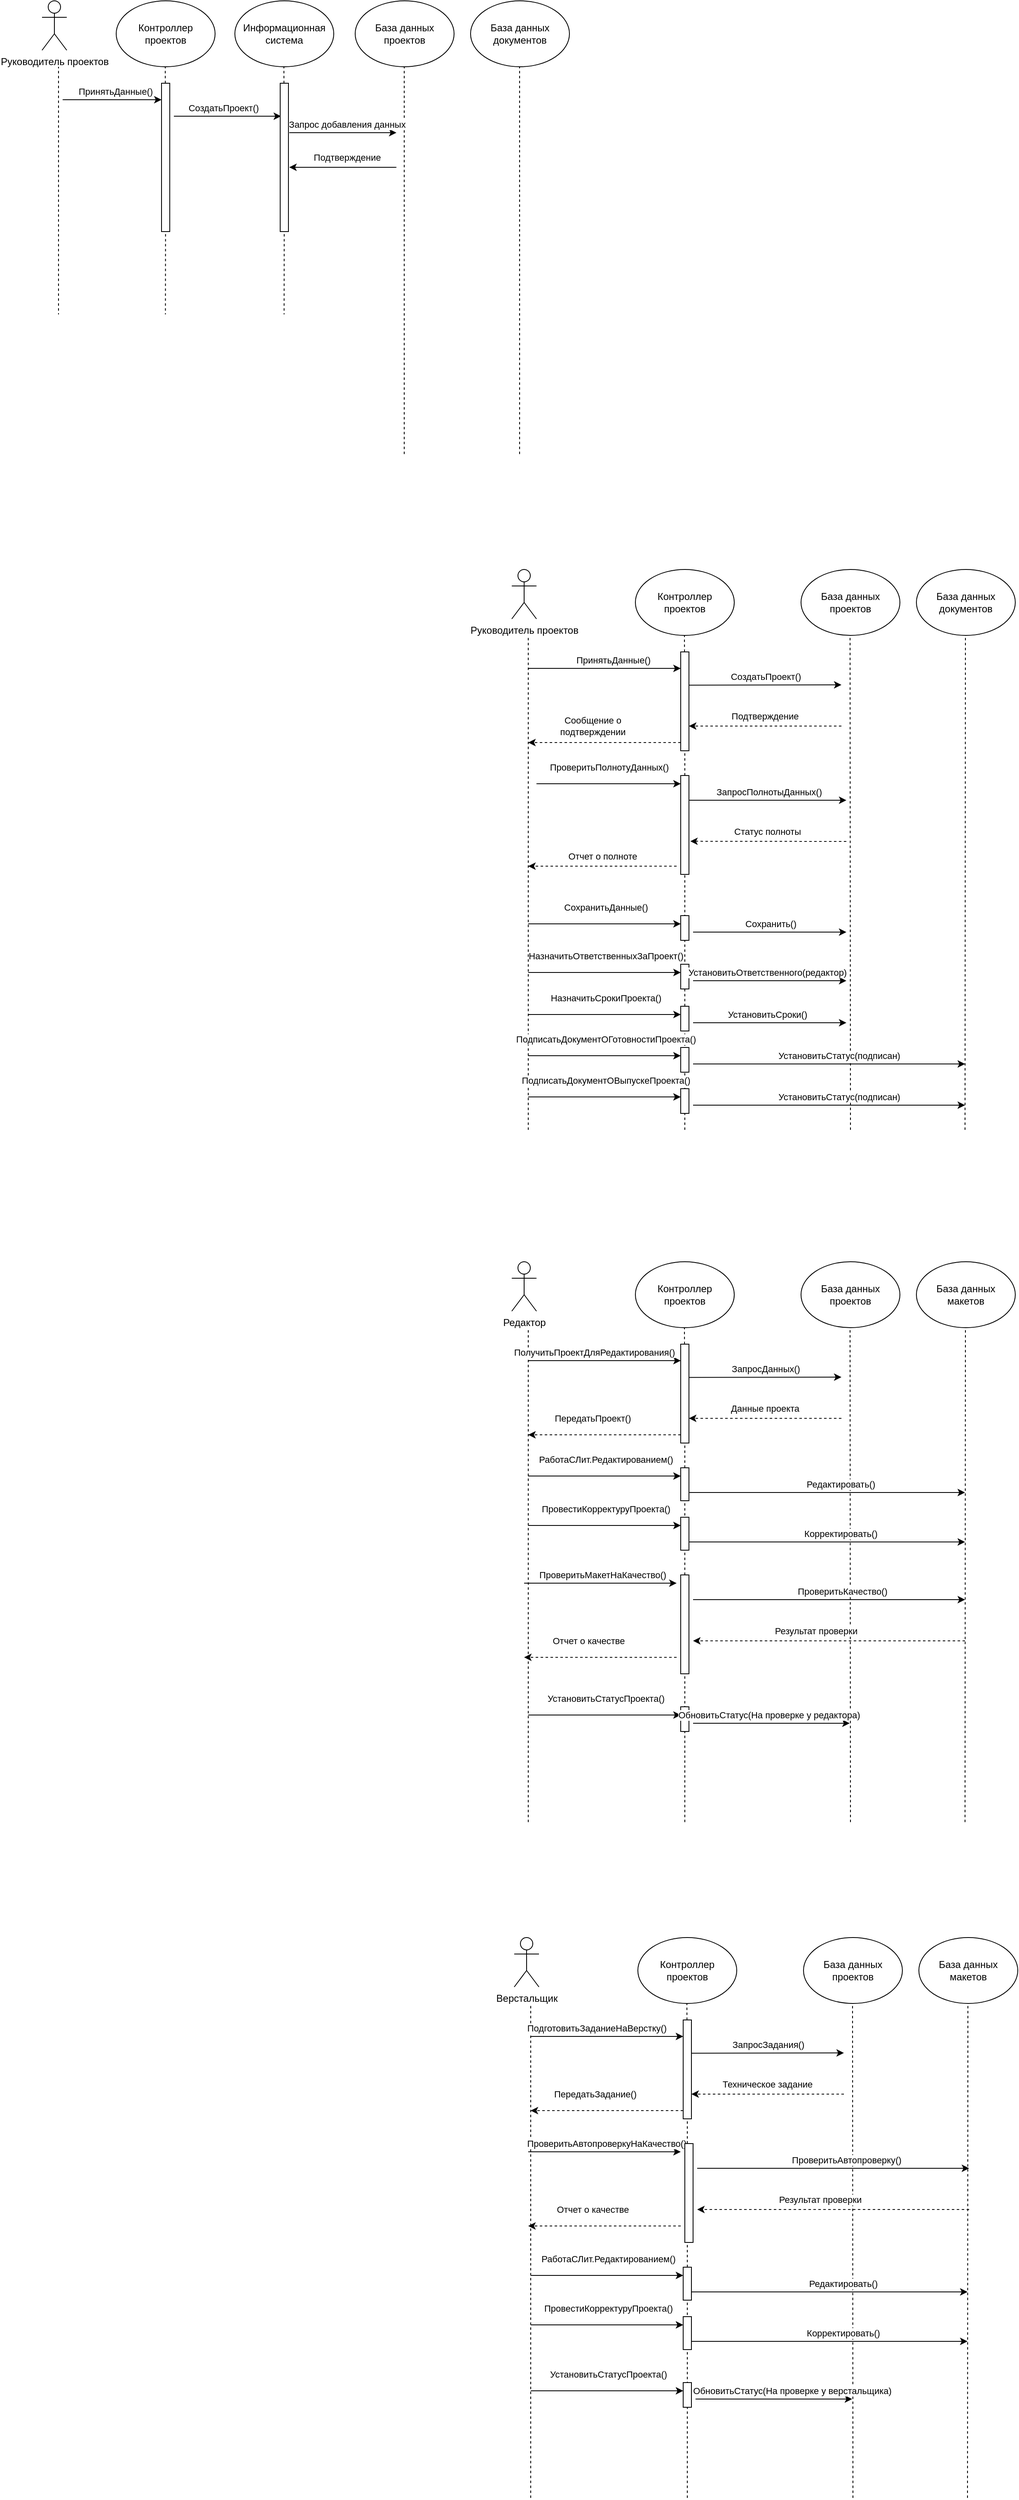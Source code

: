 <mxfile version="28.2.8">
  <diagram name="Страница — 1" id="DvYxwW8TPpTk6Uq2UJ4M">
    <mxGraphModel dx="1226" dy="788" grid="1" gridSize="10" guides="1" tooltips="1" connect="1" arrows="1" fold="1" page="1" pageScale="1" pageWidth="827" pageHeight="1169" math="0" shadow="0">
      <root>
        <mxCell id="0" />
        <mxCell id="1" parent="0" />
        <mxCell id="XVg9VGHAfo2VBgrPnLEn-2" value="Руководитель проектов" style="shape=umlActor;verticalLabelPosition=bottom;verticalAlign=top;html=1;outlineConnect=0;" vertex="1" parent="1">
          <mxGeometry x="60" width="30" height="60" as="geometry" />
        </mxCell>
        <mxCell id="XVg9VGHAfo2VBgrPnLEn-3" value="Контроллер проектов" style="ellipse;whiteSpace=wrap;html=1;" vertex="1" parent="1">
          <mxGeometry x="150" width="120" height="80" as="geometry" />
        </mxCell>
        <mxCell id="XVg9VGHAfo2VBgrPnLEn-5" value="Информационная система" style="ellipse;whiteSpace=wrap;html=1;" vertex="1" parent="1">
          <mxGeometry x="294" width="120" height="80" as="geometry" />
        </mxCell>
        <mxCell id="XVg9VGHAfo2VBgrPnLEn-6" value="База данных проектов" style="ellipse;whiteSpace=wrap;html=1;" vertex="1" parent="1">
          <mxGeometry x="440" width="120" height="80" as="geometry" />
        </mxCell>
        <mxCell id="XVg9VGHAfo2VBgrPnLEn-8" value="" style="endArrow=none;dashed=1;html=1;rounded=0;" edge="1" parent="1">
          <mxGeometry width="50" height="50" relative="1" as="geometry">
            <mxPoint x="80" y="550" as="sourcePoint" />
            <mxPoint x="80" y="80" as="targetPoint" />
          </mxGeometry>
        </mxCell>
        <mxCell id="XVg9VGHAfo2VBgrPnLEn-9" value="" style="endArrow=none;dashed=1;html=1;rounded=0;" edge="1" parent="1" source="XVg9VGHAfo2VBgrPnLEn-21">
          <mxGeometry width="50" height="50" relative="1" as="geometry">
            <mxPoint x="209.5" y="550" as="sourcePoint" />
            <mxPoint x="209.5" y="80" as="targetPoint" />
          </mxGeometry>
        </mxCell>
        <mxCell id="XVg9VGHAfo2VBgrPnLEn-10" value="" style="endArrow=none;dashed=1;html=1;rounded=0;" edge="1" parent="1" source="XVg9VGHAfo2VBgrPnLEn-23">
          <mxGeometry width="50" height="50" relative="1" as="geometry">
            <mxPoint x="353.5" y="550" as="sourcePoint" />
            <mxPoint x="353.5" y="80" as="targetPoint" />
          </mxGeometry>
        </mxCell>
        <mxCell id="XVg9VGHAfo2VBgrPnLEn-11" value="" style="endArrow=none;dashed=1;html=1;rounded=0;" edge="1" parent="1">
          <mxGeometry width="50" height="50" relative="1" as="geometry">
            <mxPoint x="499.5" y="550" as="sourcePoint" />
            <mxPoint x="499.5" y="80" as="targetPoint" />
          </mxGeometry>
        </mxCell>
        <mxCell id="XVg9VGHAfo2VBgrPnLEn-12" value="" style="endArrow=classic;html=1;rounded=0;" edge="1" parent="1">
          <mxGeometry width="50" height="50" relative="1" as="geometry">
            <mxPoint x="85" y="120" as="sourcePoint" />
            <mxPoint x="205" y="120" as="targetPoint" />
          </mxGeometry>
        </mxCell>
        <mxCell id="XVg9VGHAfo2VBgrPnLEn-13" value="ПринятьДанные()" style="edgeLabel;html=1;align=center;verticalAlign=middle;resizable=0;points=[];" vertex="1" connectable="0" parent="XVg9VGHAfo2VBgrPnLEn-12">
          <mxGeometry x="0.212" relative="1" as="geometry">
            <mxPoint x="-9" y="-10" as="offset" />
          </mxGeometry>
        </mxCell>
        <mxCell id="XVg9VGHAfo2VBgrPnLEn-15" value="" style="endArrow=classic;html=1;rounded=0;" edge="1" parent="1">
          <mxGeometry width="50" height="50" relative="1" as="geometry">
            <mxPoint x="220" y="140" as="sourcePoint" />
            <mxPoint x="350" y="140" as="targetPoint" />
          </mxGeometry>
        </mxCell>
        <mxCell id="XVg9VGHAfo2VBgrPnLEn-16" value="СоздатьПроект()" style="edgeLabel;html=1;align=center;verticalAlign=middle;resizable=0;points=[];" vertex="1" connectable="0" parent="XVg9VGHAfo2VBgrPnLEn-15">
          <mxGeometry x="0.212" relative="1" as="geometry">
            <mxPoint x="-19" y="-10" as="offset" />
          </mxGeometry>
        </mxCell>
        <mxCell id="XVg9VGHAfo2VBgrPnLEn-17" value="" style="endArrow=classic;html=1;rounded=0;" edge="1" parent="1">
          <mxGeometry width="50" height="50" relative="1" as="geometry">
            <mxPoint x="360" y="160" as="sourcePoint" />
            <mxPoint x="490" y="160" as="targetPoint" />
          </mxGeometry>
        </mxCell>
        <mxCell id="XVg9VGHAfo2VBgrPnLEn-18" value="Запрос добавления данных" style="edgeLabel;html=1;align=center;verticalAlign=middle;resizable=0;points=[];" vertex="1" connectable="0" parent="XVg9VGHAfo2VBgrPnLEn-17">
          <mxGeometry x="0.212" relative="1" as="geometry">
            <mxPoint x="-9" y="-10" as="offset" />
          </mxGeometry>
        </mxCell>
        <mxCell id="XVg9VGHAfo2VBgrPnLEn-19" value="" style="endArrow=classic;html=1;rounded=0;" edge="1" parent="1">
          <mxGeometry width="50" height="50" relative="1" as="geometry">
            <mxPoint x="490" y="202" as="sourcePoint" />
            <mxPoint x="360" y="202" as="targetPoint" />
          </mxGeometry>
        </mxCell>
        <mxCell id="XVg9VGHAfo2VBgrPnLEn-20" value="Подтверждение" style="edgeLabel;html=1;align=center;verticalAlign=middle;resizable=0;points=[];" vertex="1" connectable="0" parent="XVg9VGHAfo2VBgrPnLEn-19">
          <mxGeometry x="0.212" relative="1" as="geometry">
            <mxPoint x="19" y="-12" as="offset" />
          </mxGeometry>
        </mxCell>
        <mxCell id="XVg9VGHAfo2VBgrPnLEn-22" value="" style="endArrow=none;dashed=1;html=1;rounded=0;" edge="1" parent="1" target="XVg9VGHAfo2VBgrPnLEn-21">
          <mxGeometry width="50" height="50" relative="1" as="geometry">
            <mxPoint x="209.5" y="550" as="sourcePoint" />
            <mxPoint x="209.5" y="80" as="targetPoint" />
          </mxGeometry>
        </mxCell>
        <mxCell id="XVg9VGHAfo2VBgrPnLEn-21" value="" style="rounded=0;whiteSpace=wrap;html=1;" vertex="1" parent="1">
          <mxGeometry x="205" y="100" width="10" height="180" as="geometry" />
        </mxCell>
        <mxCell id="XVg9VGHAfo2VBgrPnLEn-24" value="" style="endArrow=none;dashed=1;html=1;rounded=0;" edge="1" parent="1" target="XVg9VGHAfo2VBgrPnLEn-23">
          <mxGeometry width="50" height="50" relative="1" as="geometry">
            <mxPoint x="353.5" y="550" as="sourcePoint" />
            <mxPoint x="353.5" y="80" as="targetPoint" />
          </mxGeometry>
        </mxCell>
        <mxCell id="XVg9VGHAfo2VBgrPnLEn-23" value="" style="rounded=0;whiteSpace=wrap;html=1;" vertex="1" parent="1">
          <mxGeometry x="349" y="100" width="10" height="180" as="geometry" />
        </mxCell>
        <mxCell id="XVg9VGHAfo2VBgrPnLEn-26" value="База данных документов" style="ellipse;whiteSpace=wrap;html=1;" vertex="1" parent="1">
          <mxGeometry x="580" width="120" height="80" as="geometry" />
        </mxCell>
        <mxCell id="XVg9VGHAfo2VBgrPnLEn-27" value="" style="endArrow=none;dashed=1;html=1;rounded=0;" edge="1" parent="1">
          <mxGeometry width="50" height="50" relative="1" as="geometry">
            <mxPoint x="639.5" y="550" as="sourcePoint" />
            <mxPoint x="639.5" y="80" as="targetPoint" />
          </mxGeometry>
        </mxCell>
        <mxCell id="XVg9VGHAfo2VBgrPnLEn-28" value="Руководитель проектов" style="shape=umlActor;verticalLabelPosition=bottom;verticalAlign=top;html=1;outlineConnect=0;" vertex="1" parent="1">
          <mxGeometry x="630" y="690" width="30" height="60" as="geometry" />
        </mxCell>
        <mxCell id="XVg9VGHAfo2VBgrPnLEn-29" value="Контроллер проектов" style="ellipse;whiteSpace=wrap;html=1;" vertex="1" parent="1">
          <mxGeometry x="780" y="690" width="120" height="80" as="geometry" />
        </mxCell>
        <mxCell id="XVg9VGHAfo2VBgrPnLEn-31" value="База данных проектов" style="ellipse;whiteSpace=wrap;html=1;" vertex="1" parent="1">
          <mxGeometry x="981" y="690" width="120" height="80" as="geometry" />
        </mxCell>
        <mxCell id="XVg9VGHAfo2VBgrPnLEn-32" value="" style="endArrow=none;dashed=1;html=1;rounded=0;" edge="1" parent="1">
          <mxGeometry width="50" height="50" relative="1" as="geometry">
            <mxPoint x="650" y="1370" as="sourcePoint" />
            <mxPoint x="650" y="770" as="targetPoint" />
          </mxGeometry>
        </mxCell>
        <mxCell id="XVg9VGHAfo2VBgrPnLEn-33" value="" style="endArrow=none;dashed=1;html=1;rounded=0;" edge="1" parent="1" source="XVg9VGHAfo2VBgrPnLEn-45">
          <mxGeometry width="50" height="50" relative="1" as="geometry">
            <mxPoint x="839.5" y="1240" as="sourcePoint" />
            <mxPoint x="839.5" y="770" as="targetPoint" />
          </mxGeometry>
        </mxCell>
        <mxCell id="XVg9VGHAfo2VBgrPnLEn-35" value="" style="endArrow=none;dashed=1;html=1;rounded=0;" edge="1" parent="1">
          <mxGeometry width="50" height="50" relative="1" as="geometry">
            <mxPoint x="1041" y="1370" as="sourcePoint" />
            <mxPoint x="1040.5" y="770" as="targetPoint" />
          </mxGeometry>
        </mxCell>
        <mxCell id="XVg9VGHAfo2VBgrPnLEn-36" value="" style="endArrow=classic;html=1;rounded=0;" edge="1" parent="1">
          <mxGeometry width="50" height="50" relative="1" as="geometry">
            <mxPoint x="650" y="810" as="sourcePoint" />
            <mxPoint x="835" y="810" as="targetPoint" />
          </mxGeometry>
        </mxCell>
        <mxCell id="XVg9VGHAfo2VBgrPnLEn-37" value="ПринятьДанные()" style="edgeLabel;html=1;align=center;verticalAlign=middle;resizable=0;points=[];" vertex="1" connectable="0" parent="XVg9VGHAfo2VBgrPnLEn-36">
          <mxGeometry x="0.212" relative="1" as="geometry">
            <mxPoint x="-9" y="-10" as="offset" />
          </mxGeometry>
        </mxCell>
        <mxCell id="XVg9VGHAfo2VBgrPnLEn-38" value="" style="endArrow=classic;html=1;rounded=0;exitX=0.989;exitY=0.336;exitDx=0;exitDy=0;exitPerimeter=0;" edge="1" parent="1" source="XVg9VGHAfo2VBgrPnLEn-45">
          <mxGeometry width="50" height="50" relative="1" as="geometry">
            <mxPoint x="900" y="830" as="sourcePoint" />
            <mxPoint x="1030" y="830" as="targetPoint" />
          </mxGeometry>
        </mxCell>
        <mxCell id="XVg9VGHAfo2VBgrPnLEn-39" value="СоздатьПроект()" style="edgeLabel;html=1;align=center;verticalAlign=middle;resizable=0;points=[];" vertex="1" connectable="0" parent="XVg9VGHAfo2VBgrPnLEn-38">
          <mxGeometry x="0.212" relative="1" as="geometry">
            <mxPoint x="-19" y="-10" as="offset" />
          </mxGeometry>
        </mxCell>
        <mxCell id="XVg9VGHAfo2VBgrPnLEn-42" value="" style="endArrow=classic;html=1;rounded=0;dashed=1;entryX=1;entryY=0.75;entryDx=0;entryDy=0;" edge="1" parent="1" target="XVg9VGHAfo2VBgrPnLEn-45">
          <mxGeometry width="50" height="50" relative="1" as="geometry">
            <mxPoint x="1030" y="880" as="sourcePoint" />
            <mxPoint x="900" y="880" as="targetPoint" />
          </mxGeometry>
        </mxCell>
        <mxCell id="XVg9VGHAfo2VBgrPnLEn-43" value="Подтверждение" style="edgeLabel;html=1;align=center;verticalAlign=middle;resizable=0;points=[];" vertex="1" connectable="0" parent="XVg9VGHAfo2VBgrPnLEn-42">
          <mxGeometry x="0.212" relative="1" as="geometry">
            <mxPoint x="19" y="-12" as="offset" />
          </mxGeometry>
        </mxCell>
        <mxCell id="XVg9VGHAfo2VBgrPnLEn-44" value="" style="endArrow=none;dashed=1;html=1;rounded=0;" edge="1" parent="1" target="XVg9VGHAfo2VBgrPnLEn-45" source="XVg9VGHAfo2VBgrPnLEn-52">
          <mxGeometry width="50" height="50" relative="1" as="geometry">
            <mxPoint x="839.5" y="1240" as="sourcePoint" />
            <mxPoint x="839.5" y="770" as="targetPoint" />
          </mxGeometry>
        </mxCell>
        <mxCell id="XVg9VGHAfo2VBgrPnLEn-45" value="" style="rounded=0;whiteSpace=wrap;html=1;" vertex="1" parent="1">
          <mxGeometry x="835" y="790" width="10" height="120" as="geometry" />
        </mxCell>
        <mxCell id="XVg9VGHAfo2VBgrPnLEn-48" value="База данных документов" style="ellipse;whiteSpace=wrap;html=1;" vertex="1" parent="1">
          <mxGeometry x="1121" y="690" width="120" height="80" as="geometry" />
        </mxCell>
        <mxCell id="XVg9VGHAfo2VBgrPnLEn-49" value="" style="endArrow=none;dashed=1;html=1;rounded=0;" edge="1" parent="1">
          <mxGeometry width="50" height="50" relative="1" as="geometry">
            <mxPoint x="1180" y="1370" as="sourcePoint" />
            <mxPoint x="1180.5" y="770" as="targetPoint" />
          </mxGeometry>
        </mxCell>
        <mxCell id="XVg9VGHAfo2VBgrPnLEn-50" value="" style="endArrow=classic;html=1;rounded=0;" edge="1" parent="1">
          <mxGeometry width="50" height="50" relative="1" as="geometry">
            <mxPoint x="660" y="950" as="sourcePoint" />
            <mxPoint x="835" y="950" as="targetPoint" />
          </mxGeometry>
        </mxCell>
        <mxCell id="XVg9VGHAfo2VBgrPnLEn-51" value="ПроверитьПолнотуДанных()" style="edgeLabel;html=1;align=center;verticalAlign=middle;resizable=0;points=[];" vertex="1" connectable="0" parent="XVg9VGHAfo2VBgrPnLEn-50">
          <mxGeometry x="0.212" relative="1" as="geometry">
            <mxPoint x="-18" y="-20" as="offset" />
          </mxGeometry>
        </mxCell>
        <mxCell id="XVg9VGHAfo2VBgrPnLEn-53" value="" style="endArrow=none;dashed=1;html=1;rounded=0;" edge="1" parent="1" target="XVg9VGHAfo2VBgrPnLEn-52">
          <mxGeometry width="50" height="50" relative="1" as="geometry">
            <mxPoint x="840" y="1370" as="sourcePoint" />
            <mxPoint x="840" y="910" as="targetPoint" />
          </mxGeometry>
        </mxCell>
        <mxCell id="XVg9VGHAfo2VBgrPnLEn-52" value="" style="rounded=0;whiteSpace=wrap;html=1;" vertex="1" parent="1">
          <mxGeometry x="835" y="940" width="10" height="120" as="geometry" />
        </mxCell>
        <mxCell id="XVg9VGHAfo2VBgrPnLEn-54" value="" style="endArrow=classic;html=1;rounded=0;exitX=1;exitY=0.25;exitDx=0;exitDy=0;" edge="1" parent="1" source="XVg9VGHAfo2VBgrPnLEn-52">
          <mxGeometry width="50" height="50" relative="1" as="geometry">
            <mxPoint x="906" y="970" as="sourcePoint" />
            <mxPoint x="1036" y="970" as="targetPoint" />
          </mxGeometry>
        </mxCell>
        <mxCell id="XVg9VGHAfo2VBgrPnLEn-55" value="ЗапросПолнотыДанных()" style="edgeLabel;html=1;align=center;verticalAlign=middle;resizable=0;points=[];" vertex="1" connectable="0" parent="XVg9VGHAfo2VBgrPnLEn-54">
          <mxGeometry x="0.212" relative="1" as="geometry">
            <mxPoint x="-19" y="-10" as="offset" />
          </mxGeometry>
        </mxCell>
        <mxCell id="XVg9VGHAfo2VBgrPnLEn-56" value="" style="endArrow=classic;html=1;rounded=0;dashed=1;" edge="1" parent="1">
          <mxGeometry width="50" height="50" relative="1" as="geometry">
            <mxPoint x="830" y="1050" as="sourcePoint" />
            <mxPoint x="650" y="1050" as="targetPoint" />
          </mxGeometry>
        </mxCell>
        <mxCell id="XVg9VGHAfo2VBgrPnLEn-57" value="Отчет о полноте" style="edgeLabel;html=1;align=center;verticalAlign=middle;resizable=0;points=[];" vertex="1" connectable="0" parent="XVg9VGHAfo2VBgrPnLEn-56">
          <mxGeometry x="0.212" relative="1" as="geometry">
            <mxPoint x="19" y="-12" as="offset" />
          </mxGeometry>
        </mxCell>
        <mxCell id="XVg9VGHAfo2VBgrPnLEn-59" value="" style="endArrow=classic;html=1;rounded=0;dashed=1;entryX=1.158;entryY=0.665;entryDx=0;entryDy=0;entryPerimeter=0;" edge="1" parent="1" target="XVg9VGHAfo2VBgrPnLEn-52">
          <mxGeometry width="50" height="50" relative="1" as="geometry">
            <mxPoint x="1036" y="1020" as="sourcePoint" />
            <mxPoint x="906" y="1020" as="targetPoint" />
          </mxGeometry>
        </mxCell>
        <mxCell id="XVg9VGHAfo2VBgrPnLEn-60" value="Статус полноты" style="edgeLabel;html=1;align=center;verticalAlign=middle;resizable=0;points=[];" vertex="1" connectable="0" parent="XVg9VGHAfo2VBgrPnLEn-59">
          <mxGeometry x="0.212" relative="1" as="geometry">
            <mxPoint x="19" y="-12" as="offset" />
          </mxGeometry>
        </mxCell>
        <mxCell id="XVg9VGHAfo2VBgrPnLEn-61" value="" style="endArrow=classic;html=1;rounded=0;" edge="1" parent="1">
          <mxGeometry width="50" height="50" relative="1" as="geometry">
            <mxPoint x="650" y="1120" as="sourcePoint" />
            <mxPoint x="835" y="1120" as="targetPoint" />
          </mxGeometry>
        </mxCell>
        <mxCell id="XVg9VGHAfo2VBgrPnLEn-62" value="СохранитьДанные()" style="edgeLabel;html=1;align=center;verticalAlign=middle;resizable=0;points=[];" vertex="1" connectable="0" parent="XVg9VGHAfo2VBgrPnLEn-61">
          <mxGeometry x="0.212" relative="1" as="geometry">
            <mxPoint x="-18" y="-20" as="offset" />
          </mxGeometry>
        </mxCell>
        <mxCell id="XVg9VGHAfo2VBgrPnLEn-63" value="" style="rounded=0;whiteSpace=wrap;html=1;" vertex="1" parent="1">
          <mxGeometry x="835" y="1110" width="10" height="30" as="geometry" />
        </mxCell>
        <mxCell id="XVg9VGHAfo2VBgrPnLEn-64" value="" style="endArrow=classic;html=1;rounded=0;" edge="1" parent="1">
          <mxGeometry width="50" height="50" relative="1" as="geometry">
            <mxPoint x="850" y="1130" as="sourcePoint" />
            <mxPoint x="1036" y="1130" as="targetPoint" />
          </mxGeometry>
        </mxCell>
        <mxCell id="XVg9VGHAfo2VBgrPnLEn-65" value="Сохранить()" style="edgeLabel;html=1;align=center;verticalAlign=middle;resizable=0;points=[];" vertex="1" connectable="0" parent="XVg9VGHAfo2VBgrPnLEn-64">
          <mxGeometry x="0.212" relative="1" as="geometry">
            <mxPoint x="-19" y="-10" as="offset" />
          </mxGeometry>
        </mxCell>
        <mxCell id="XVg9VGHAfo2VBgrPnLEn-71" value="" style="endArrow=classic;html=1;rounded=0;dashed=1;" edge="1" parent="1">
          <mxGeometry width="50" height="50" relative="1" as="geometry">
            <mxPoint x="835" y="900" as="sourcePoint" />
            <mxPoint x="650" y="900" as="targetPoint" />
          </mxGeometry>
        </mxCell>
        <mxCell id="XVg9VGHAfo2VBgrPnLEn-72" value="Сообщение о&lt;div&gt;подтверждении&lt;/div&gt;" style="edgeLabel;html=1;align=center;verticalAlign=middle;resizable=0;points=[];" vertex="1" connectable="0" parent="XVg9VGHAfo2VBgrPnLEn-71">
          <mxGeometry x="0.212" relative="1" as="geometry">
            <mxPoint x="5" y="-20" as="offset" />
          </mxGeometry>
        </mxCell>
        <mxCell id="XVg9VGHAfo2VBgrPnLEn-75" value="" style="endArrow=classic;html=1;rounded=0;" edge="1" parent="1">
          <mxGeometry width="50" height="50" relative="1" as="geometry">
            <mxPoint x="650" y="1179" as="sourcePoint" />
            <mxPoint x="835" y="1179" as="targetPoint" />
          </mxGeometry>
        </mxCell>
        <mxCell id="XVg9VGHAfo2VBgrPnLEn-76" value="НазначитьОтветственныхЗаПроект()" style="edgeLabel;html=1;align=center;verticalAlign=middle;resizable=0;points=[];" vertex="1" connectable="0" parent="XVg9VGHAfo2VBgrPnLEn-75">
          <mxGeometry x="0.212" relative="1" as="geometry">
            <mxPoint x="-18" y="-20" as="offset" />
          </mxGeometry>
        </mxCell>
        <mxCell id="XVg9VGHAfo2VBgrPnLEn-77" value="" style="rounded=0;whiteSpace=wrap;html=1;" vertex="1" parent="1">
          <mxGeometry x="835" y="1169" width="10" height="30" as="geometry" />
        </mxCell>
        <mxCell id="XVg9VGHAfo2VBgrPnLEn-78" value="" style="endArrow=classic;html=1;rounded=0;" edge="1" parent="1">
          <mxGeometry width="50" height="50" relative="1" as="geometry">
            <mxPoint x="850" y="1189" as="sourcePoint" />
            <mxPoint x="1036" y="1189" as="targetPoint" />
          </mxGeometry>
        </mxCell>
        <mxCell id="XVg9VGHAfo2VBgrPnLEn-79" value="УстановитьОтветственного(редактор)" style="edgeLabel;html=1;align=center;verticalAlign=middle;resizable=0;points=[];" vertex="1" connectable="0" parent="XVg9VGHAfo2VBgrPnLEn-78">
          <mxGeometry x="0.212" relative="1" as="geometry">
            <mxPoint x="-23" y="-10" as="offset" />
          </mxGeometry>
        </mxCell>
        <mxCell id="XVg9VGHAfo2VBgrPnLEn-81" value="" style="endArrow=classic;html=1;rounded=0;" edge="1" parent="1">
          <mxGeometry width="50" height="50" relative="1" as="geometry">
            <mxPoint x="650" y="1230" as="sourcePoint" />
            <mxPoint x="835" y="1230" as="targetPoint" />
          </mxGeometry>
        </mxCell>
        <mxCell id="XVg9VGHAfo2VBgrPnLEn-82" value="НазначитьСрокиПроекта()" style="edgeLabel;html=1;align=center;verticalAlign=middle;resizable=0;points=[];" vertex="1" connectable="0" parent="XVg9VGHAfo2VBgrPnLEn-81">
          <mxGeometry x="0.212" relative="1" as="geometry">
            <mxPoint x="-18" y="-20" as="offset" />
          </mxGeometry>
        </mxCell>
        <mxCell id="XVg9VGHAfo2VBgrPnLEn-83" value="" style="rounded=0;whiteSpace=wrap;html=1;" vertex="1" parent="1">
          <mxGeometry x="835" y="1220" width="10" height="30" as="geometry" />
        </mxCell>
        <mxCell id="XVg9VGHAfo2VBgrPnLEn-84" value="" style="endArrow=classic;html=1;rounded=0;" edge="1" parent="1">
          <mxGeometry width="50" height="50" relative="1" as="geometry">
            <mxPoint x="850" y="1240" as="sourcePoint" />
            <mxPoint x="1036" y="1240" as="targetPoint" />
          </mxGeometry>
        </mxCell>
        <mxCell id="XVg9VGHAfo2VBgrPnLEn-85" value="УстановитьСроки()" style="edgeLabel;html=1;align=center;verticalAlign=middle;resizable=0;points=[];" vertex="1" connectable="0" parent="XVg9VGHAfo2VBgrPnLEn-84">
          <mxGeometry x="0.212" relative="1" as="geometry">
            <mxPoint x="-23" y="-10" as="offset" />
          </mxGeometry>
        </mxCell>
        <mxCell id="XVg9VGHAfo2VBgrPnLEn-87" value="" style="endArrow=classic;html=1;rounded=0;" edge="1" parent="1">
          <mxGeometry width="50" height="50" relative="1" as="geometry">
            <mxPoint x="650" y="1280" as="sourcePoint" />
            <mxPoint x="835" y="1280" as="targetPoint" />
          </mxGeometry>
        </mxCell>
        <mxCell id="XVg9VGHAfo2VBgrPnLEn-88" value="ПодписатьДокументОГотовностиПроекта()" style="edgeLabel;html=1;align=center;verticalAlign=middle;resizable=0;points=[];" vertex="1" connectable="0" parent="XVg9VGHAfo2VBgrPnLEn-87">
          <mxGeometry x="0.212" relative="1" as="geometry">
            <mxPoint x="-18" y="-20" as="offset" />
          </mxGeometry>
        </mxCell>
        <mxCell id="XVg9VGHAfo2VBgrPnLEn-89" value="" style="rounded=0;whiteSpace=wrap;html=1;" vertex="1" parent="1">
          <mxGeometry x="835" y="1270" width="10" height="30" as="geometry" />
        </mxCell>
        <mxCell id="XVg9VGHAfo2VBgrPnLEn-90" value="" style="endArrow=classic;html=1;rounded=0;" edge="1" parent="1">
          <mxGeometry width="50" height="50" relative="1" as="geometry">
            <mxPoint x="850" y="1290" as="sourcePoint" />
            <mxPoint x="1180" y="1290" as="targetPoint" />
          </mxGeometry>
        </mxCell>
        <mxCell id="XVg9VGHAfo2VBgrPnLEn-91" value="УстановитьСтатус(подписан)" style="edgeLabel;html=1;align=center;verticalAlign=middle;resizable=0;points=[];" vertex="1" connectable="0" parent="XVg9VGHAfo2VBgrPnLEn-90">
          <mxGeometry x="0.212" relative="1" as="geometry">
            <mxPoint x="-23" y="-10" as="offset" />
          </mxGeometry>
        </mxCell>
        <mxCell id="XVg9VGHAfo2VBgrPnLEn-93" value="" style="endArrow=classic;html=1;rounded=0;" edge="1" parent="1">
          <mxGeometry width="50" height="50" relative="1" as="geometry">
            <mxPoint x="650" y="1330" as="sourcePoint" />
            <mxPoint x="835" y="1330" as="targetPoint" />
          </mxGeometry>
        </mxCell>
        <mxCell id="XVg9VGHAfo2VBgrPnLEn-94" value="ПодписатьДокументОВыпускеПроекта()" style="edgeLabel;html=1;align=center;verticalAlign=middle;resizable=0;points=[];" vertex="1" connectable="0" parent="XVg9VGHAfo2VBgrPnLEn-93">
          <mxGeometry x="0.212" relative="1" as="geometry">
            <mxPoint x="-18" y="-20" as="offset" />
          </mxGeometry>
        </mxCell>
        <mxCell id="XVg9VGHAfo2VBgrPnLEn-95" value="" style="rounded=0;whiteSpace=wrap;html=1;" vertex="1" parent="1">
          <mxGeometry x="835" y="1320" width="10" height="30" as="geometry" />
        </mxCell>
        <mxCell id="XVg9VGHAfo2VBgrPnLEn-96" value="" style="endArrow=classic;html=1;rounded=0;" edge="1" parent="1">
          <mxGeometry width="50" height="50" relative="1" as="geometry">
            <mxPoint x="850" y="1340" as="sourcePoint" />
            <mxPoint x="1180" y="1340" as="targetPoint" />
          </mxGeometry>
        </mxCell>
        <mxCell id="XVg9VGHAfo2VBgrPnLEn-97" value="УстановитьСтатус(подписан)" style="edgeLabel;html=1;align=center;verticalAlign=middle;resizable=0;points=[];" vertex="1" connectable="0" parent="XVg9VGHAfo2VBgrPnLEn-96">
          <mxGeometry x="0.212" relative="1" as="geometry">
            <mxPoint x="-23" y="-10" as="offset" />
          </mxGeometry>
        </mxCell>
        <mxCell id="XVg9VGHAfo2VBgrPnLEn-98" value="Редактор" style="shape=umlActor;verticalLabelPosition=bottom;verticalAlign=top;html=1;outlineConnect=0;" vertex="1" parent="1">
          <mxGeometry x="630" y="1530" width="30" height="60" as="geometry" />
        </mxCell>
        <mxCell id="XVg9VGHAfo2VBgrPnLEn-99" value="Контроллер проектов" style="ellipse;whiteSpace=wrap;html=1;" vertex="1" parent="1">
          <mxGeometry x="780" y="1530" width="120" height="80" as="geometry" />
        </mxCell>
        <mxCell id="XVg9VGHAfo2VBgrPnLEn-100" value="База данных проектов" style="ellipse;whiteSpace=wrap;html=1;" vertex="1" parent="1">
          <mxGeometry x="981" y="1530" width="120" height="80" as="geometry" />
        </mxCell>
        <mxCell id="XVg9VGHAfo2VBgrPnLEn-101" value="" style="endArrow=none;dashed=1;html=1;rounded=0;" edge="1" parent="1">
          <mxGeometry width="50" height="50" relative="1" as="geometry">
            <mxPoint x="650" y="2210" as="sourcePoint" />
            <mxPoint x="650" y="1610" as="targetPoint" />
          </mxGeometry>
        </mxCell>
        <mxCell id="XVg9VGHAfo2VBgrPnLEn-102" value="" style="endArrow=none;dashed=1;html=1;rounded=0;" edge="1" parent="1" source="XVg9VGHAfo2VBgrPnLEn-111">
          <mxGeometry width="50" height="50" relative="1" as="geometry">
            <mxPoint x="839.5" y="2080" as="sourcePoint" />
            <mxPoint x="839.5" y="1610" as="targetPoint" />
          </mxGeometry>
        </mxCell>
        <mxCell id="XVg9VGHAfo2VBgrPnLEn-103" value="" style="endArrow=none;dashed=1;html=1;rounded=0;" edge="1" parent="1">
          <mxGeometry width="50" height="50" relative="1" as="geometry">
            <mxPoint x="1041" y="2210" as="sourcePoint" />
            <mxPoint x="1040.5" y="1610" as="targetPoint" />
          </mxGeometry>
        </mxCell>
        <mxCell id="XVg9VGHAfo2VBgrPnLEn-104" value="" style="endArrow=classic;html=1;rounded=0;" edge="1" parent="1">
          <mxGeometry width="50" height="50" relative="1" as="geometry">
            <mxPoint x="650" y="1650" as="sourcePoint" />
            <mxPoint x="835" y="1650" as="targetPoint" />
          </mxGeometry>
        </mxCell>
        <mxCell id="XVg9VGHAfo2VBgrPnLEn-105" value="ПолучитьПроектДляРедактирования()" style="edgeLabel;html=1;align=center;verticalAlign=middle;resizable=0;points=[];" vertex="1" connectable="0" parent="XVg9VGHAfo2VBgrPnLEn-104">
          <mxGeometry x="0.212" relative="1" as="geometry">
            <mxPoint x="-32" y="-10" as="offset" />
          </mxGeometry>
        </mxCell>
        <mxCell id="XVg9VGHAfo2VBgrPnLEn-106" value="" style="endArrow=classic;html=1;rounded=0;exitX=0.989;exitY=0.336;exitDx=0;exitDy=0;exitPerimeter=0;" edge="1" parent="1" source="XVg9VGHAfo2VBgrPnLEn-111">
          <mxGeometry width="50" height="50" relative="1" as="geometry">
            <mxPoint x="900" y="1670" as="sourcePoint" />
            <mxPoint x="1030" y="1670" as="targetPoint" />
          </mxGeometry>
        </mxCell>
        <mxCell id="XVg9VGHAfo2VBgrPnLEn-107" value="ЗапросДанных()" style="edgeLabel;html=1;align=center;verticalAlign=middle;resizable=0;points=[];" vertex="1" connectable="0" parent="XVg9VGHAfo2VBgrPnLEn-106">
          <mxGeometry x="0.212" relative="1" as="geometry">
            <mxPoint x="-19" y="-10" as="offset" />
          </mxGeometry>
        </mxCell>
        <mxCell id="XVg9VGHAfo2VBgrPnLEn-108" value="" style="endArrow=classic;html=1;rounded=0;dashed=1;entryX=1;entryY=0.75;entryDx=0;entryDy=0;" edge="1" parent="1" target="XVg9VGHAfo2VBgrPnLEn-111">
          <mxGeometry width="50" height="50" relative="1" as="geometry">
            <mxPoint x="1030" y="1720" as="sourcePoint" />
            <mxPoint x="900" y="1720" as="targetPoint" />
          </mxGeometry>
        </mxCell>
        <mxCell id="XVg9VGHAfo2VBgrPnLEn-109" value="Данные проекта" style="edgeLabel;html=1;align=center;verticalAlign=middle;resizable=0;points=[];" vertex="1" connectable="0" parent="XVg9VGHAfo2VBgrPnLEn-108">
          <mxGeometry x="0.212" relative="1" as="geometry">
            <mxPoint x="19" y="-12" as="offset" />
          </mxGeometry>
        </mxCell>
        <mxCell id="XVg9VGHAfo2VBgrPnLEn-110" value="" style="endArrow=none;dashed=1;html=1;rounded=0;" edge="1" parent="1" source="XVg9VGHAfo2VBgrPnLEn-117" target="XVg9VGHAfo2VBgrPnLEn-111">
          <mxGeometry width="50" height="50" relative="1" as="geometry">
            <mxPoint x="839.5" y="2080" as="sourcePoint" />
            <mxPoint x="839.5" y="1610" as="targetPoint" />
          </mxGeometry>
        </mxCell>
        <mxCell id="XVg9VGHAfo2VBgrPnLEn-111" value="" style="rounded=0;whiteSpace=wrap;html=1;" vertex="1" parent="1">
          <mxGeometry x="835" y="1630" width="10" height="120" as="geometry" />
        </mxCell>
        <mxCell id="XVg9VGHAfo2VBgrPnLEn-112" value="База данных макетов" style="ellipse;whiteSpace=wrap;html=1;" vertex="1" parent="1">
          <mxGeometry x="1121" y="1530" width="120" height="80" as="geometry" />
        </mxCell>
        <mxCell id="XVg9VGHAfo2VBgrPnLEn-113" value="" style="endArrow=none;dashed=1;html=1;rounded=0;" edge="1" parent="1">
          <mxGeometry width="50" height="50" relative="1" as="geometry">
            <mxPoint x="1180" y="2210" as="sourcePoint" />
            <mxPoint x="1180.5" y="1610" as="targetPoint" />
          </mxGeometry>
        </mxCell>
        <mxCell id="XVg9VGHAfo2VBgrPnLEn-114" value="" style="endArrow=classic;html=1;rounded=0;" edge="1" parent="1">
          <mxGeometry width="50" height="50" relative="1" as="geometry">
            <mxPoint x="650" y="1790" as="sourcePoint" />
            <mxPoint x="835" y="1790" as="targetPoint" />
          </mxGeometry>
        </mxCell>
        <mxCell id="XVg9VGHAfo2VBgrPnLEn-115" value="РаботаСЛит.Редактированием()" style="edgeLabel;html=1;align=center;verticalAlign=middle;resizable=0;points=[];" vertex="1" connectable="0" parent="XVg9VGHAfo2VBgrPnLEn-114">
          <mxGeometry x="0.212" relative="1" as="geometry">
            <mxPoint x="-18" y="-20" as="offset" />
          </mxGeometry>
        </mxCell>
        <mxCell id="XVg9VGHAfo2VBgrPnLEn-116" value="" style="endArrow=none;dashed=1;html=1;rounded=0;" edge="1" parent="1" target="XVg9VGHAfo2VBgrPnLEn-117">
          <mxGeometry width="50" height="50" relative="1" as="geometry">
            <mxPoint x="840" y="2210" as="sourcePoint" />
            <mxPoint x="840" y="1750" as="targetPoint" />
          </mxGeometry>
        </mxCell>
        <mxCell id="XVg9VGHAfo2VBgrPnLEn-117" value="" style="rounded=0;whiteSpace=wrap;html=1;" vertex="1" parent="1">
          <mxGeometry x="835" y="1780" width="10" height="40" as="geometry" />
        </mxCell>
        <mxCell id="XVg9VGHAfo2VBgrPnLEn-118" value="" style="endArrow=classic;html=1;rounded=0;exitX=1;exitY=0.75;exitDx=0;exitDy=0;" edge="1" parent="1" source="XVg9VGHAfo2VBgrPnLEn-117">
          <mxGeometry width="50" height="50" relative="1" as="geometry">
            <mxPoint x="906" y="1810" as="sourcePoint" />
            <mxPoint x="1180" y="1810" as="targetPoint" />
          </mxGeometry>
        </mxCell>
        <mxCell id="XVg9VGHAfo2VBgrPnLEn-119" value="Редактировать()" style="edgeLabel;html=1;align=center;verticalAlign=middle;resizable=0;points=[];" vertex="1" connectable="0" parent="XVg9VGHAfo2VBgrPnLEn-118">
          <mxGeometry x="0.212" relative="1" as="geometry">
            <mxPoint x="-19" y="-10" as="offset" />
          </mxGeometry>
        </mxCell>
        <mxCell id="XVg9VGHAfo2VBgrPnLEn-129" value="" style="endArrow=classic;html=1;rounded=0;dashed=1;" edge="1" parent="1">
          <mxGeometry width="50" height="50" relative="1" as="geometry">
            <mxPoint x="835" y="1740" as="sourcePoint" />
            <mxPoint x="650" y="1740" as="targetPoint" />
          </mxGeometry>
        </mxCell>
        <mxCell id="XVg9VGHAfo2VBgrPnLEn-130" value="ПередатьПроект()" style="edgeLabel;html=1;align=center;verticalAlign=middle;resizable=0;points=[];" vertex="1" connectable="0" parent="XVg9VGHAfo2VBgrPnLEn-129">
          <mxGeometry x="0.212" relative="1" as="geometry">
            <mxPoint x="5" y="-20" as="offset" />
          </mxGeometry>
        </mxCell>
        <mxCell id="XVg9VGHAfo2VBgrPnLEn-146" value="" style="endArrow=classic;html=1;rounded=0;" edge="1" parent="1">
          <mxGeometry width="50" height="50" relative="1" as="geometry">
            <mxPoint x="650" y="2080" as="sourcePoint" />
            <mxPoint x="835" y="2080" as="targetPoint" />
          </mxGeometry>
        </mxCell>
        <mxCell id="XVg9VGHAfo2VBgrPnLEn-147" value="УстановитьСтатусПроекта()" style="edgeLabel;html=1;align=center;verticalAlign=middle;resizable=0;points=[];" vertex="1" connectable="0" parent="XVg9VGHAfo2VBgrPnLEn-146">
          <mxGeometry x="0.212" relative="1" as="geometry">
            <mxPoint x="-18" y="-20" as="offset" />
          </mxGeometry>
        </mxCell>
        <mxCell id="XVg9VGHAfo2VBgrPnLEn-148" value="" style="rounded=0;whiteSpace=wrap;html=1;" vertex="1" parent="1">
          <mxGeometry x="835" y="2070" width="10" height="30" as="geometry" />
        </mxCell>
        <mxCell id="XVg9VGHAfo2VBgrPnLEn-149" value="" style="endArrow=classic;html=1;rounded=0;" edge="1" parent="1">
          <mxGeometry width="50" height="50" relative="1" as="geometry">
            <mxPoint x="850" y="2090" as="sourcePoint" />
            <mxPoint x="1040" y="2090" as="targetPoint" />
          </mxGeometry>
        </mxCell>
        <mxCell id="XVg9VGHAfo2VBgrPnLEn-150" value="ОбновитьСтатус(На проверке у редактора)" style="edgeLabel;html=1;align=center;verticalAlign=middle;resizable=0;points=[];" vertex="1" connectable="0" parent="XVg9VGHAfo2VBgrPnLEn-149">
          <mxGeometry x="0.212" relative="1" as="geometry">
            <mxPoint x="-23" y="-10" as="offset" />
          </mxGeometry>
        </mxCell>
        <mxCell id="XVg9VGHAfo2VBgrPnLEn-151" value="" style="endArrow=classic;html=1;rounded=0;" edge="1" parent="1">
          <mxGeometry width="50" height="50" relative="1" as="geometry">
            <mxPoint x="645" y="1920" as="sourcePoint" />
            <mxPoint x="830" y="1920" as="targetPoint" />
          </mxGeometry>
        </mxCell>
        <mxCell id="XVg9VGHAfo2VBgrPnLEn-152" value="ПроверитьМакетНаКачество()" style="edgeLabel;html=1;align=center;verticalAlign=middle;resizable=0;points=[];" vertex="1" connectable="0" parent="XVg9VGHAfo2VBgrPnLEn-151">
          <mxGeometry x="0.212" relative="1" as="geometry">
            <mxPoint x="-17" y="-10" as="offset" />
          </mxGeometry>
        </mxCell>
        <mxCell id="XVg9VGHAfo2VBgrPnLEn-153" value="" style="endArrow=classic;html=1;rounded=0;exitX=0.989;exitY=0.336;exitDx=0;exitDy=0;exitPerimeter=0;" edge="1" parent="1">
          <mxGeometry width="50" height="50" relative="1" as="geometry">
            <mxPoint x="850" y="1940" as="sourcePoint" />
            <mxPoint x="1180" y="1940" as="targetPoint" />
          </mxGeometry>
        </mxCell>
        <mxCell id="XVg9VGHAfo2VBgrPnLEn-154" value="ПроверитьКачество()" style="edgeLabel;html=1;align=center;verticalAlign=middle;resizable=0;points=[];" vertex="1" connectable="0" parent="XVg9VGHAfo2VBgrPnLEn-153">
          <mxGeometry x="0.212" relative="1" as="geometry">
            <mxPoint x="-19" y="-10" as="offset" />
          </mxGeometry>
        </mxCell>
        <mxCell id="XVg9VGHAfo2VBgrPnLEn-155" value="" style="endArrow=classic;html=1;rounded=0;dashed=1;entryX=1;entryY=0.75;entryDx=0;entryDy=0;" edge="1" parent="1">
          <mxGeometry width="50" height="50" relative="1" as="geometry">
            <mxPoint x="1180" y="1990" as="sourcePoint" />
            <mxPoint x="850" y="1990" as="targetPoint" />
          </mxGeometry>
        </mxCell>
        <mxCell id="XVg9VGHAfo2VBgrPnLEn-156" value="Результат проверки" style="edgeLabel;html=1;align=center;verticalAlign=middle;resizable=0;points=[];" vertex="1" connectable="0" parent="XVg9VGHAfo2VBgrPnLEn-155">
          <mxGeometry x="0.212" relative="1" as="geometry">
            <mxPoint x="19" y="-12" as="offset" />
          </mxGeometry>
        </mxCell>
        <mxCell id="XVg9VGHAfo2VBgrPnLEn-157" value="" style="endArrow=classic;html=1;rounded=0;dashed=1;" edge="1" parent="1">
          <mxGeometry width="50" height="50" relative="1" as="geometry">
            <mxPoint x="830" y="2010" as="sourcePoint" />
            <mxPoint x="645" y="2010" as="targetPoint" />
          </mxGeometry>
        </mxCell>
        <mxCell id="XVg9VGHAfo2VBgrPnLEn-158" value="Отчет о качестве" style="edgeLabel;html=1;align=center;verticalAlign=middle;resizable=0;points=[];" vertex="1" connectable="0" parent="XVg9VGHAfo2VBgrPnLEn-157">
          <mxGeometry x="0.212" relative="1" as="geometry">
            <mxPoint x="5" y="-20" as="offset" />
          </mxGeometry>
        </mxCell>
        <mxCell id="XVg9VGHAfo2VBgrPnLEn-159" value="" style="endArrow=classic;html=1;rounded=0;" edge="1" parent="1">
          <mxGeometry width="50" height="50" relative="1" as="geometry">
            <mxPoint x="650" y="1850" as="sourcePoint" />
            <mxPoint x="835" y="1850" as="targetPoint" />
          </mxGeometry>
        </mxCell>
        <mxCell id="XVg9VGHAfo2VBgrPnLEn-160" value="ПровестиКорректуруПроекта()" style="edgeLabel;html=1;align=center;verticalAlign=middle;resizable=0;points=[];" vertex="1" connectable="0" parent="XVg9VGHAfo2VBgrPnLEn-159">
          <mxGeometry x="0.212" relative="1" as="geometry">
            <mxPoint x="-18" y="-20" as="offset" />
          </mxGeometry>
        </mxCell>
        <mxCell id="XVg9VGHAfo2VBgrPnLEn-161" value="" style="rounded=0;whiteSpace=wrap;html=1;" vertex="1" parent="1">
          <mxGeometry x="835" y="1840" width="10" height="40" as="geometry" />
        </mxCell>
        <mxCell id="XVg9VGHAfo2VBgrPnLEn-162" value="" style="endArrow=classic;html=1;rounded=0;exitX=1;exitY=0.75;exitDx=0;exitDy=0;" edge="1" parent="1" source="XVg9VGHAfo2VBgrPnLEn-161">
          <mxGeometry width="50" height="50" relative="1" as="geometry">
            <mxPoint x="906" y="1870" as="sourcePoint" />
            <mxPoint x="1180" y="1870" as="targetPoint" />
          </mxGeometry>
        </mxCell>
        <mxCell id="XVg9VGHAfo2VBgrPnLEn-163" value="Корректировать()" style="edgeLabel;html=1;align=center;verticalAlign=middle;resizable=0;points=[];" vertex="1" connectable="0" parent="XVg9VGHAfo2VBgrPnLEn-162">
          <mxGeometry x="0.212" relative="1" as="geometry">
            <mxPoint x="-19" y="-10" as="offset" />
          </mxGeometry>
        </mxCell>
        <mxCell id="XVg9VGHAfo2VBgrPnLEn-164" value="" style="rounded=0;whiteSpace=wrap;html=1;" vertex="1" parent="1">
          <mxGeometry x="835" y="1910" width="10" height="120" as="geometry" />
        </mxCell>
        <mxCell id="XVg9VGHAfo2VBgrPnLEn-165" value="Верстальщик" style="shape=umlActor;verticalLabelPosition=bottom;verticalAlign=top;html=1;outlineConnect=0;" vertex="1" parent="1">
          <mxGeometry x="633" y="2350" width="30" height="60" as="geometry" />
        </mxCell>
        <mxCell id="XVg9VGHAfo2VBgrPnLEn-166" value="Контроллер проектов" style="ellipse;whiteSpace=wrap;html=1;" vertex="1" parent="1">
          <mxGeometry x="783" y="2350" width="120" height="80" as="geometry" />
        </mxCell>
        <mxCell id="XVg9VGHAfo2VBgrPnLEn-167" value="База данных проектов" style="ellipse;whiteSpace=wrap;html=1;" vertex="1" parent="1">
          <mxGeometry x="984" y="2350" width="120" height="80" as="geometry" />
        </mxCell>
        <mxCell id="XVg9VGHAfo2VBgrPnLEn-168" value="" style="endArrow=none;dashed=1;html=1;rounded=0;" edge="1" parent="1">
          <mxGeometry width="50" height="50" relative="1" as="geometry">
            <mxPoint x="653" y="3030" as="sourcePoint" />
            <mxPoint x="653" y="2430" as="targetPoint" />
          </mxGeometry>
        </mxCell>
        <mxCell id="XVg9VGHAfo2VBgrPnLEn-169" value="" style="endArrow=none;dashed=1;html=1;rounded=0;" edge="1" parent="1" source="XVg9VGHAfo2VBgrPnLEn-178">
          <mxGeometry width="50" height="50" relative="1" as="geometry">
            <mxPoint x="842.5" y="2900" as="sourcePoint" />
            <mxPoint x="842.5" y="2430" as="targetPoint" />
          </mxGeometry>
        </mxCell>
        <mxCell id="XVg9VGHAfo2VBgrPnLEn-170" value="" style="endArrow=none;dashed=1;html=1;rounded=0;" edge="1" parent="1">
          <mxGeometry width="50" height="50" relative="1" as="geometry">
            <mxPoint x="1044" y="3030" as="sourcePoint" />
            <mxPoint x="1043.5" y="2430" as="targetPoint" />
          </mxGeometry>
        </mxCell>
        <mxCell id="XVg9VGHAfo2VBgrPnLEn-171" value="" style="endArrow=classic;html=1;rounded=0;" edge="1" parent="1">
          <mxGeometry width="50" height="50" relative="1" as="geometry">
            <mxPoint x="653" y="2470" as="sourcePoint" />
            <mxPoint x="838" y="2470" as="targetPoint" />
          </mxGeometry>
        </mxCell>
        <mxCell id="XVg9VGHAfo2VBgrPnLEn-172" value="ПодготовитьЗаданиеНаВерстку()" style="edgeLabel;html=1;align=center;verticalAlign=middle;resizable=0;points=[];" vertex="1" connectable="0" parent="XVg9VGHAfo2VBgrPnLEn-171">
          <mxGeometry x="0.212" relative="1" as="geometry">
            <mxPoint x="-32" y="-10" as="offset" />
          </mxGeometry>
        </mxCell>
        <mxCell id="XVg9VGHAfo2VBgrPnLEn-173" value="" style="endArrow=classic;html=1;rounded=0;exitX=0.989;exitY=0.336;exitDx=0;exitDy=0;exitPerimeter=0;" edge="1" parent="1" source="XVg9VGHAfo2VBgrPnLEn-178">
          <mxGeometry width="50" height="50" relative="1" as="geometry">
            <mxPoint x="903" y="2490" as="sourcePoint" />
            <mxPoint x="1033" y="2490" as="targetPoint" />
          </mxGeometry>
        </mxCell>
        <mxCell id="XVg9VGHAfo2VBgrPnLEn-174" value="ЗапросЗадания()" style="edgeLabel;html=1;align=center;verticalAlign=middle;resizable=0;points=[];" vertex="1" connectable="0" parent="XVg9VGHAfo2VBgrPnLEn-173">
          <mxGeometry x="0.212" relative="1" as="geometry">
            <mxPoint x="-19" y="-10" as="offset" />
          </mxGeometry>
        </mxCell>
        <mxCell id="XVg9VGHAfo2VBgrPnLEn-175" value="" style="endArrow=classic;html=1;rounded=0;dashed=1;entryX=1;entryY=0.75;entryDx=0;entryDy=0;" edge="1" parent="1" target="XVg9VGHAfo2VBgrPnLEn-178">
          <mxGeometry width="50" height="50" relative="1" as="geometry">
            <mxPoint x="1033" y="2540" as="sourcePoint" />
            <mxPoint x="903" y="2540" as="targetPoint" />
          </mxGeometry>
        </mxCell>
        <mxCell id="XVg9VGHAfo2VBgrPnLEn-176" value="Техническое задание" style="edgeLabel;html=1;align=center;verticalAlign=middle;resizable=0;points=[];" vertex="1" connectable="0" parent="XVg9VGHAfo2VBgrPnLEn-175">
          <mxGeometry x="0.212" relative="1" as="geometry">
            <mxPoint x="19" y="-12" as="offset" />
          </mxGeometry>
        </mxCell>
        <mxCell id="XVg9VGHAfo2VBgrPnLEn-177" value="" style="endArrow=none;dashed=1;html=1;rounded=0;" edge="1" parent="1" source="XVg9VGHAfo2VBgrPnLEn-184" target="XVg9VGHAfo2VBgrPnLEn-178">
          <mxGeometry width="50" height="50" relative="1" as="geometry">
            <mxPoint x="842.5" y="2900" as="sourcePoint" />
            <mxPoint x="842.5" y="2430" as="targetPoint" />
          </mxGeometry>
        </mxCell>
        <mxCell id="XVg9VGHAfo2VBgrPnLEn-178" value="" style="rounded=0;whiteSpace=wrap;html=1;" vertex="1" parent="1">
          <mxGeometry x="838" y="2450" width="10" height="120" as="geometry" />
        </mxCell>
        <mxCell id="XVg9VGHAfo2VBgrPnLEn-179" value="База данных макетов" style="ellipse;whiteSpace=wrap;html=1;" vertex="1" parent="1">
          <mxGeometry x="1124" y="2350" width="120" height="80" as="geometry" />
        </mxCell>
        <mxCell id="XVg9VGHAfo2VBgrPnLEn-180" value="" style="endArrow=none;dashed=1;html=1;rounded=0;" edge="1" parent="1">
          <mxGeometry width="50" height="50" relative="1" as="geometry">
            <mxPoint x="1183" y="3030" as="sourcePoint" />
            <mxPoint x="1183.5" y="2430" as="targetPoint" />
          </mxGeometry>
        </mxCell>
        <mxCell id="XVg9VGHAfo2VBgrPnLEn-181" value="" style="endArrow=classic;html=1;rounded=0;" edge="1" parent="1">
          <mxGeometry width="50" height="50" relative="1" as="geometry">
            <mxPoint x="653" y="2760" as="sourcePoint" />
            <mxPoint x="838" y="2760" as="targetPoint" />
          </mxGeometry>
        </mxCell>
        <mxCell id="XVg9VGHAfo2VBgrPnLEn-182" value="РаботаСЛит.Редактированием()" style="edgeLabel;html=1;align=center;verticalAlign=middle;resizable=0;points=[];" vertex="1" connectable="0" parent="XVg9VGHAfo2VBgrPnLEn-181">
          <mxGeometry x="0.212" relative="1" as="geometry">
            <mxPoint x="-18" y="-20" as="offset" />
          </mxGeometry>
        </mxCell>
        <mxCell id="XVg9VGHAfo2VBgrPnLEn-183" value="" style="endArrow=none;dashed=1;html=1;rounded=0;" edge="1" parent="1" target="XVg9VGHAfo2VBgrPnLEn-184">
          <mxGeometry width="50" height="50" relative="1" as="geometry">
            <mxPoint x="843" y="3030" as="sourcePoint" />
            <mxPoint x="843" y="2570" as="targetPoint" />
          </mxGeometry>
        </mxCell>
        <mxCell id="XVg9VGHAfo2VBgrPnLEn-184" value="" style="rounded=0;whiteSpace=wrap;html=1;" vertex="1" parent="1">
          <mxGeometry x="838" y="2750" width="10" height="40" as="geometry" />
        </mxCell>
        <mxCell id="XVg9VGHAfo2VBgrPnLEn-185" value="" style="endArrow=classic;html=1;rounded=0;exitX=1;exitY=0.75;exitDx=0;exitDy=0;" edge="1" parent="1" source="XVg9VGHAfo2VBgrPnLEn-184">
          <mxGeometry width="50" height="50" relative="1" as="geometry">
            <mxPoint x="909" y="2780" as="sourcePoint" />
            <mxPoint x="1183" y="2780" as="targetPoint" />
          </mxGeometry>
        </mxCell>
        <mxCell id="XVg9VGHAfo2VBgrPnLEn-186" value="Редактировать()" style="edgeLabel;html=1;align=center;verticalAlign=middle;resizable=0;points=[];" vertex="1" connectable="0" parent="XVg9VGHAfo2VBgrPnLEn-185">
          <mxGeometry x="0.212" relative="1" as="geometry">
            <mxPoint x="-19" y="-10" as="offset" />
          </mxGeometry>
        </mxCell>
        <mxCell id="XVg9VGHAfo2VBgrPnLEn-187" value="" style="endArrow=classic;html=1;rounded=0;dashed=1;" edge="1" parent="1">
          <mxGeometry width="50" height="50" relative="1" as="geometry">
            <mxPoint x="838" y="2560" as="sourcePoint" />
            <mxPoint x="653" y="2560" as="targetPoint" />
          </mxGeometry>
        </mxCell>
        <mxCell id="XVg9VGHAfo2VBgrPnLEn-188" value="ПередатьЗадание()" style="edgeLabel;html=1;align=center;verticalAlign=middle;resizable=0;points=[];" vertex="1" connectable="0" parent="XVg9VGHAfo2VBgrPnLEn-187">
          <mxGeometry x="0.212" relative="1" as="geometry">
            <mxPoint x="5" y="-20" as="offset" />
          </mxGeometry>
        </mxCell>
        <mxCell id="XVg9VGHAfo2VBgrPnLEn-189" value="" style="endArrow=classic;html=1;rounded=0;" edge="1" parent="1">
          <mxGeometry width="50" height="50" relative="1" as="geometry">
            <mxPoint x="653" y="2900" as="sourcePoint" />
            <mxPoint x="838" y="2900" as="targetPoint" />
          </mxGeometry>
        </mxCell>
        <mxCell id="XVg9VGHAfo2VBgrPnLEn-190" value="УстановитьСтатусПроекта()" style="edgeLabel;html=1;align=center;verticalAlign=middle;resizable=0;points=[];" vertex="1" connectable="0" parent="XVg9VGHAfo2VBgrPnLEn-189">
          <mxGeometry x="0.212" relative="1" as="geometry">
            <mxPoint x="-18" y="-20" as="offset" />
          </mxGeometry>
        </mxCell>
        <mxCell id="XVg9VGHAfo2VBgrPnLEn-191" value="" style="rounded=0;whiteSpace=wrap;html=1;" vertex="1" parent="1">
          <mxGeometry x="838" y="2890" width="10" height="30" as="geometry" />
        </mxCell>
        <mxCell id="XVg9VGHAfo2VBgrPnLEn-192" value="" style="endArrow=classic;html=1;rounded=0;" edge="1" parent="1">
          <mxGeometry width="50" height="50" relative="1" as="geometry">
            <mxPoint x="853" y="2910" as="sourcePoint" />
            <mxPoint x="1043" y="2910" as="targetPoint" />
          </mxGeometry>
        </mxCell>
        <mxCell id="XVg9VGHAfo2VBgrPnLEn-193" value="ОбновитьСтатус(На проверке у верстальщика)" style="edgeLabel;html=1;align=center;verticalAlign=middle;resizable=0;points=[];" vertex="1" connectable="0" parent="XVg9VGHAfo2VBgrPnLEn-192">
          <mxGeometry x="0.212" relative="1" as="geometry">
            <mxPoint x="2" y="-10" as="offset" />
          </mxGeometry>
        </mxCell>
        <mxCell id="XVg9VGHAfo2VBgrPnLEn-194" value="" style="endArrow=classic;html=1;rounded=0;" edge="1" parent="1">
          <mxGeometry width="50" height="50" relative="1" as="geometry">
            <mxPoint x="650" y="2610" as="sourcePoint" />
            <mxPoint x="835" y="2610" as="targetPoint" />
          </mxGeometry>
        </mxCell>
        <mxCell id="XVg9VGHAfo2VBgrPnLEn-195" value="ПроверитьАвтопроверкуНаКачество()" style="edgeLabel;html=1;align=center;verticalAlign=middle;resizable=0;points=[];" vertex="1" connectable="0" parent="XVg9VGHAfo2VBgrPnLEn-194">
          <mxGeometry x="0.212" relative="1" as="geometry">
            <mxPoint x="-17" y="-10" as="offset" />
          </mxGeometry>
        </mxCell>
        <mxCell id="XVg9VGHAfo2VBgrPnLEn-196" value="" style="endArrow=classic;html=1;rounded=0;exitX=0.989;exitY=0.336;exitDx=0;exitDy=0;exitPerimeter=0;" edge="1" parent="1">
          <mxGeometry width="50" height="50" relative="1" as="geometry">
            <mxPoint x="855" y="2630" as="sourcePoint" />
            <mxPoint x="1185" y="2630" as="targetPoint" />
          </mxGeometry>
        </mxCell>
        <mxCell id="XVg9VGHAfo2VBgrPnLEn-197" value="ПроверитьАвтопроверку()" style="edgeLabel;html=1;align=center;verticalAlign=middle;resizable=0;points=[];" vertex="1" connectable="0" parent="XVg9VGHAfo2VBgrPnLEn-196">
          <mxGeometry x="0.212" relative="1" as="geometry">
            <mxPoint x="-19" y="-10" as="offset" />
          </mxGeometry>
        </mxCell>
        <mxCell id="XVg9VGHAfo2VBgrPnLEn-198" value="" style="endArrow=classic;html=1;rounded=0;dashed=1;entryX=1;entryY=0.75;entryDx=0;entryDy=0;" edge="1" parent="1">
          <mxGeometry width="50" height="50" relative="1" as="geometry">
            <mxPoint x="1185" y="2680" as="sourcePoint" />
            <mxPoint x="855" y="2680" as="targetPoint" />
          </mxGeometry>
        </mxCell>
        <mxCell id="XVg9VGHAfo2VBgrPnLEn-199" value="Результат проверки" style="edgeLabel;html=1;align=center;verticalAlign=middle;resizable=0;points=[];" vertex="1" connectable="0" parent="XVg9VGHAfo2VBgrPnLEn-198">
          <mxGeometry x="0.212" relative="1" as="geometry">
            <mxPoint x="19" y="-12" as="offset" />
          </mxGeometry>
        </mxCell>
        <mxCell id="XVg9VGHAfo2VBgrPnLEn-200" value="" style="endArrow=classic;html=1;rounded=0;dashed=1;" edge="1" parent="1">
          <mxGeometry width="50" height="50" relative="1" as="geometry">
            <mxPoint x="835" y="2700" as="sourcePoint" />
            <mxPoint x="650" y="2700" as="targetPoint" />
          </mxGeometry>
        </mxCell>
        <mxCell id="XVg9VGHAfo2VBgrPnLEn-201" value="Отчет о качестве" style="edgeLabel;html=1;align=center;verticalAlign=middle;resizable=0;points=[];" vertex="1" connectable="0" parent="XVg9VGHAfo2VBgrPnLEn-200">
          <mxGeometry x="0.212" relative="1" as="geometry">
            <mxPoint x="5" y="-20" as="offset" />
          </mxGeometry>
        </mxCell>
        <mxCell id="XVg9VGHAfo2VBgrPnLEn-202" value="" style="endArrow=classic;html=1;rounded=0;" edge="1" parent="1">
          <mxGeometry width="50" height="50" relative="1" as="geometry">
            <mxPoint x="653" y="2820" as="sourcePoint" />
            <mxPoint x="838" y="2820" as="targetPoint" />
          </mxGeometry>
        </mxCell>
        <mxCell id="XVg9VGHAfo2VBgrPnLEn-203" value="ПровестиКорректуруПроекта()" style="edgeLabel;html=1;align=center;verticalAlign=middle;resizable=0;points=[];" vertex="1" connectable="0" parent="XVg9VGHAfo2VBgrPnLEn-202">
          <mxGeometry x="0.212" relative="1" as="geometry">
            <mxPoint x="-18" y="-20" as="offset" />
          </mxGeometry>
        </mxCell>
        <mxCell id="XVg9VGHAfo2VBgrPnLEn-204" value="" style="rounded=0;whiteSpace=wrap;html=1;" vertex="1" parent="1">
          <mxGeometry x="838" y="2810" width="10" height="40" as="geometry" />
        </mxCell>
        <mxCell id="XVg9VGHAfo2VBgrPnLEn-205" value="" style="endArrow=classic;html=1;rounded=0;exitX=1;exitY=0.75;exitDx=0;exitDy=0;" edge="1" parent="1" source="XVg9VGHAfo2VBgrPnLEn-204">
          <mxGeometry width="50" height="50" relative="1" as="geometry">
            <mxPoint x="909" y="2840" as="sourcePoint" />
            <mxPoint x="1183" y="2840" as="targetPoint" />
          </mxGeometry>
        </mxCell>
        <mxCell id="XVg9VGHAfo2VBgrPnLEn-206" value="Корректировать()" style="edgeLabel;html=1;align=center;verticalAlign=middle;resizable=0;points=[];" vertex="1" connectable="0" parent="XVg9VGHAfo2VBgrPnLEn-205">
          <mxGeometry x="0.212" relative="1" as="geometry">
            <mxPoint x="-19" y="-10" as="offset" />
          </mxGeometry>
        </mxCell>
        <mxCell id="XVg9VGHAfo2VBgrPnLEn-207" value="" style="rounded=0;whiteSpace=wrap;html=1;" vertex="1" parent="1">
          <mxGeometry x="840" y="2600" width="10" height="120" as="geometry" />
        </mxCell>
      </root>
    </mxGraphModel>
  </diagram>
</mxfile>
